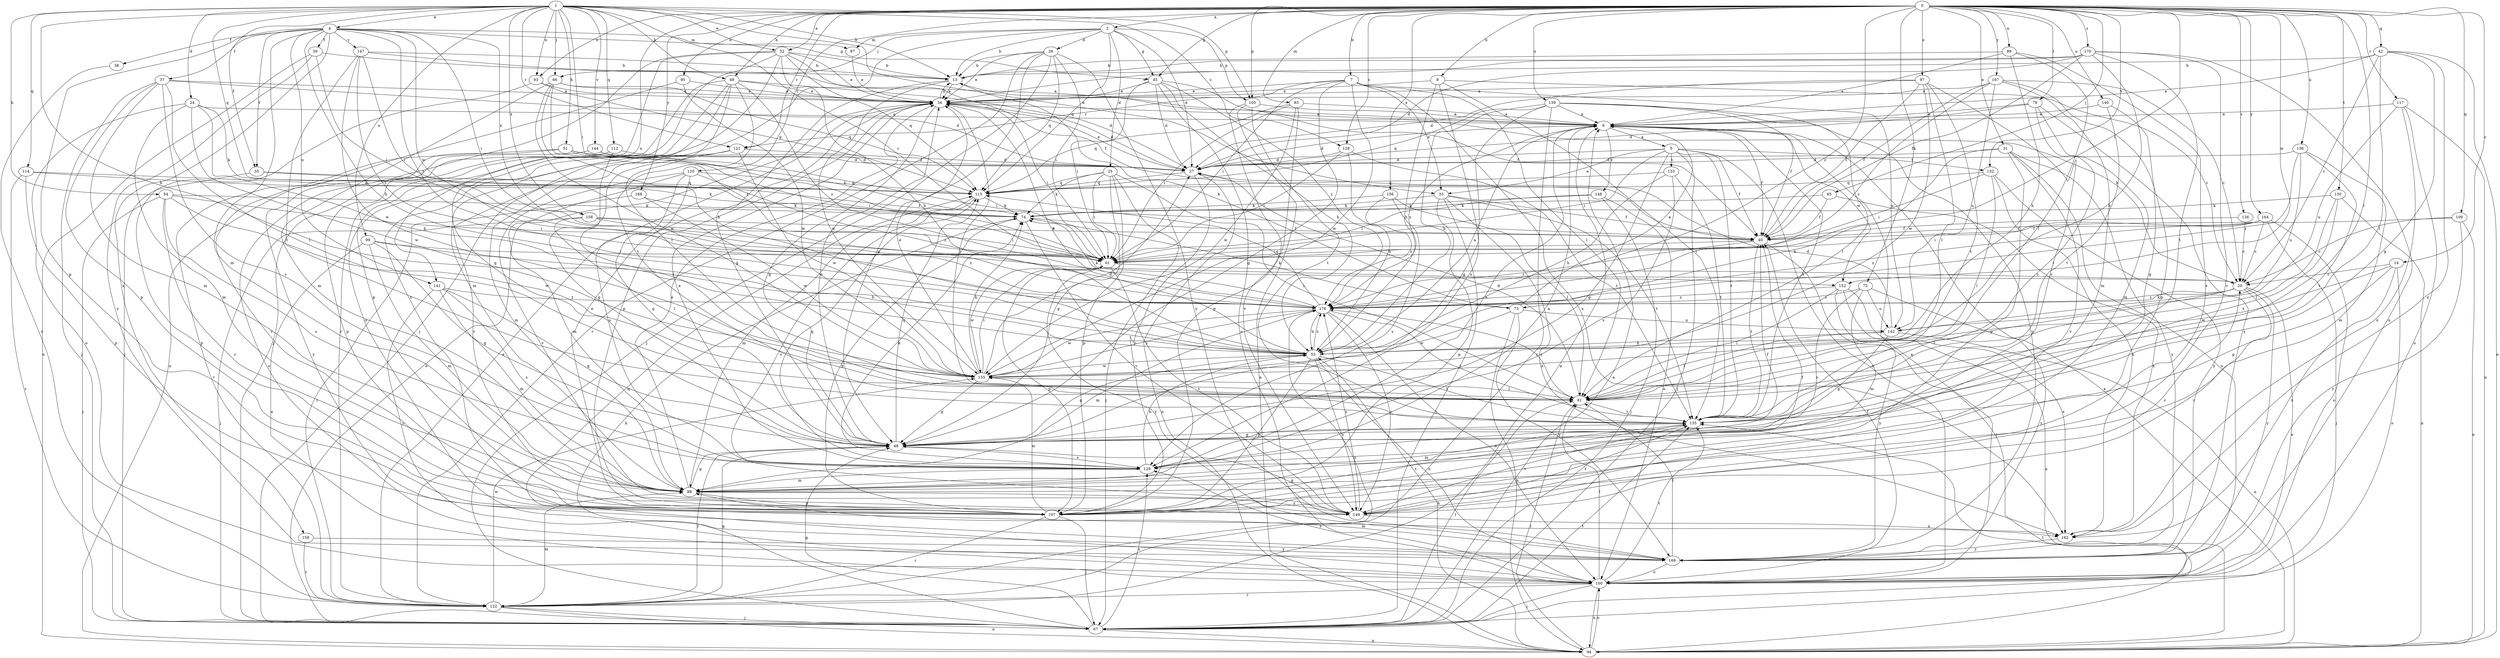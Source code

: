 strict digraph  {
0;
1;
2;
4;
5;
6;
7;
8;
13;
14;
20;
24;
25;
26;
27;
31;
32;
33;
34;
35;
37;
38;
39;
40;
42;
45;
48;
49;
51;
54;
55;
61;
65;
66;
67;
72;
73;
74;
79;
81;
83;
87;
88;
89;
93;
94;
95;
97;
99;
100;
105;
107;
109;
112;
114;
115;
117;
120;
121;
122;
126;
128;
129;
130;
132;
133;
135;
136;
139;
140;
141;
142;
144;
147;
148;
149;
152;
155;
156;
158;
159;
162;
164;
167;
168;
169;
170;
176;
0 -> 2  [label=a];
0 -> 7  [label=b];
0 -> 8  [label=b];
0 -> 14  [label=c];
0 -> 31  [label=e];
0 -> 32  [label=e];
0 -> 42  [label=g];
0 -> 45  [label=g];
0 -> 49  [label=h];
0 -> 61  [label=i];
0 -> 65  [label=j];
0 -> 72  [label=k];
0 -> 79  [label=l];
0 -> 81  [label=l];
0 -> 83  [label=m];
0 -> 89  [label=n];
0 -> 93  [label=n];
0 -> 95  [label=o];
0 -> 97  [label=o];
0 -> 105  [label=p];
0 -> 109  [label=q];
0 -> 117  [label=r];
0 -> 120  [label=r];
0 -> 121  [label=r];
0 -> 126  [label=s];
0 -> 128  [label=s];
0 -> 130  [label=t];
0 -> 132  [label=t];
0 -> 136  [label=u];
0 -> 139  [label=u];
0 -> 140  [label=u];
0 -> 141  [label=u];
0 -> 152  [label=w];
0 -> 156  [label=x];
0 -> 164  [label=y];
0 -> 167  [label=y];
0 -> 168  [label=y];
0 -> 170  [label=z];
0 -> 176  [label=z];
1 -> 4  [label=a];
1 -> 13  [label=b];
1 -> 20  [label=c];
1 -> 24  [label=d];
1 -> 32  [label=e];
1 -> 33  [label=e];
1 -> 35  [label=f];
1 -> 49  [label=h];
1 -> 51  [label=h];
1 -> 54  [label=h];
1 -> 55  [label=h];
1 -> 61  [label=i];
1 -> 66  [label=j];
1 -> 93  [label=n];
1 -> 99  [label=o];
1 -> 105  [label=p];
1 -> 112  [label=q];
1 -> 114  [label=q];
1 -> 115  [label=q];
1 -> 121  [label=r];
1 -> 128  [label=s];
1 -> 144  [label=v];
1 -> 158  [label=x];
2 -> 13  [label=b];
2 -> 25  [label=d];
2 -> 26  [label=d];
2 -> 27  [label=d];
2 -> 45  [label=g];
2 -> 66  [label=j];
2 -> 67  [label=j];
2 -> 87  [label=m];
2 -> 105  [label=p];
2 -> 115  [label=q];
4 -> 35  [label=f];
4 -> 37  [label=f];
4 -> 38  [label=f];
4 -> 39  [label=f];
4 -> 45  [label=g];
4 -> 55  [label=h];
4 -> 61  [label=i];
4 -> 87  [label=m];
4 -> 88  [label=m];
4 -> 107  [label=p];
4 -> 141  [label=u];
4 -> 147  [label=v];
4 -> 152  [label=w];
4 -> 158  [label=x];
4 -> 159  [label=x];
4 -> 176  [label=z];
5 -> 27  [label=d];
5 -> 33  [label=e];
5 -> 40  [label=f];
5 -> 48  [label=g];
5 -> 61  [label=i];
5 -> 67  [label=j];
5 -> 100  [label=o];
5 -> 132  [label=t];
5 -> 133  [label=t];
5 -> 135  [label=t];
6 -> 5  [label=a];
6 -> 27  [label=d];
6 -> 40  [label=f];
6 -> 135  [label=t];
6 -> 148  [label=v];
6 -> 152  [label=w];
6 -> 176  [label=z];
7 -> 33  [label=e];
7 -> 34  [label=e];
7 -> 48  [label=g];
7 -> 61  [label=i];
7 -> 81  [label=l];
7 -> 121  [label=r];
7 -> 142  [label=u];
7 -> 155  [label=w];
7 -> 162  [label=x];
8 -> 20  [label=c];
8 -> 34  [label=e];
8 -> 55  [label=h];
8 -> 129  [label=s];
8 -> 135  [label=t];
13 -> 34  [label=e];
13 -> 48  [label=g];
13 -> 73  [label=k];
13 -> 155  [label=w];
14 -> 20  [label=c];
14 -> 48  [label=g];
14 -> 100  [label=o];
14 -> 155  [label=w];
14 -> 162  [label=x];
20 -> 13  [label=b];
20 -> 73  [label=k];
20 -> 81  [label=l];
20 -> 100  [label=o];
20 -> 149  [label=v];
20 -> 169  [label=y];
20 -> 176  [label=z];
24 -> 6  [label=a];
24 -> 55  [label=h];
24 -> 74  [label=k];
24 -> 88  [label=m];
24 -> 100  [label=o];
24 -> 155  [label=w];
25 -> 48  [label=g];
25 -> 61  [label=i];
25 -> 67  [label=j];
25 -> 74  [label=k];
25 -> 81  [label=l];
25 -> 107  [label=p];
25 -> 115  [label=q];
26 -> 13  [label=b];
26 -> 34  [label=e];
26 -> 48  [label=g];
26 -> 61  [label=i];
26 -> 67  [label=j];
26 -> 115  [label=q];
26 -> 122  [label=r];
26 -> 169  [label=y];
27 -> 34  [label=e];
27 -> 94  [label=n];
27 -> 107  [label=p];
27 -> 115  [label=q];
31 -> 27  [label=d];
31 -> 55  [label=h];
31 -> 100  [label=o];
31 -> 107  [label=p];
31 -> 149  [label=v];
31 -> 169  [label=y];
32 -> 13  [label=b];
32 -> 34  [label=e];
32 -> 40  [label=f];
32 -> 55  [label=h];
32 -> 67  [label=j];
32 -> 100  [label=o];
32 -> 115  [label=q];
32 -> 122  [label=r];
32 -> 162  [label=x];
33 -> 40  [label=f];
33 -> 67  [label=j];
33 -> 74  [label=k];
33 -> 107  [label=p];
33 -> 135  [label=t];
33 -> 162  [label=x];
34 -> 6  [label=a];
34 -> 13  [label=b];
34 -> 27  [label=d];
34 -> 48  [label=g];
34 -> 61  [label=i];
34 -> 81  [label=l];
34 -> 107  [label=p];
35 -> 40  [label=f];
35 -> 107  [label=p];
35 -> 115  [label=q];
37 -> 27  [label=d];
37 -> 34  [label=e];
37 -> 67  [label=j];
37 -> 81  [label=l];
37 -> 88  [label=m];
37 -> 107  [label=p];
37 -> 129  [label=s];
38 -> 122  [label=r];
39 -> 13  [label=b];
39 -> 61  [label=i];
39 -> 94  [label=n];
39 -> 169  [label=y];
40 -> 61  [label=i];
40 -> 67  [label=j];
40 -> 135  [label=t];
40 -> 176  [label=z];
42 -> 6  [label=a];
42 -> 13  [label=b];
42 -> 20  [label=c];
42 -> 48  [label=g];
42 -> 81  [label=l];
42 -> 94  [label=n];
42 -> 162  [label=x];
45 -> 27  [label=d];
45 -> 34  [label=e];
45 -> 40  [label=f];
45 -> 55  [label=h];
45 -> 61  [label=i];
45 -> 100  [label=o];
45 -> 176  [label=z];
48 -> 34  [label=e];
48 -> 115  [label=q];
48 -> 122  [label=r];
48 -> 129  [label=s];
49 -> 27  [label=d];
49 -> 34  [label=e];
49 -> 48  [label=g];
49 -> 81  [label=l];
49 -> 88  [label=m];
49 -> 107  [label=p];
49 -> 135  [label=t];
49 -> 176  [label=z];
51 -> 27  [label=d];
51 -> 61  [label=i];
51 -> 74  [label=k];
51 -> 122  [label=r];
51 -> 149  [label=v];
54 -> 61  [label=i];
54 -> 67  [label=j];
54 -> 74  [label=k];
54 -> 129  [label=s];
54 -> 149  [label=v];
54 -> 155  [label=w];
55 -> 6  [label=a];
55 -> 34  [label=e];
55 -> 48  [label=g];
55 -> 100  [label=o];
55 -> 107  [label=p];
55 -> 135  [label=t];
55 -> 149  [label=v];
55 -> 155  [label=w];
55 -> 176  [label=z];
61 -> 20  [label=c];
61 -> 107  [label=p];
61 -> 149  [label=v];
61 -> 155  [label=w];
61 -> 169  [label=y];
65 -> 40  [label=f];
65 -> 74  [label=k];
65 -> 162  [label=x];
66 -> 34  [label=e];
66 -> 55  [label=h];
66 -> 88  [label=m];
66 -> 115  [label=q];
66 -> 155  [label=w];
66 -> 176  [label=z];
67 -> 6  [label=a];
67 -> 34  [label=e];
67 -> 48  [label=g];
67 -> 74  [label=k];
67 -> 81  [label=l];
67 -> 94  [label=n];
67 -> 129  [label=s];
67 -> 135  [label=t];
72 -> 88  [label=m];
72 -> 129  [label=s];
72 -> 142  [label=u];
72 -> 169  [label=y];
72 -> 176  [label=z];
73 -> 6  [label=a];
73 -> 74  [label=k];
73 -> 94  [label=n];
73 -> 142  [label=u];
73 -> 155  [label=w];
73 -> 169  [label=y];
74 -> 40  [label=f];
74 -> 107  [label=p];
74 -> 149  [label=v];
79 -> 6  [label=a];
79 -> 27  [label=d];
79 -> 88  [label=m];
79 -> 135  [label=t];
79 -> 169  [label=y];
81 -> 27  [label=d];
81 -> 135  [label=t];
81 -> 176  [label=z];
83 -> 6  [label=a];
83 -> 61  [label=i];
83 -> 107  [label=p];
83 -> 115  [label=q];
83 -> 155  [label=w];
87 -> 34  [label=e];
88 -> 6  [label=a];
88 -> 34  [label=e];
88 -> 48  [label=g];
88 -> 107  [label=p];
88 -> 149  [label=v];
89 -> 6  [label=a];
89 -> 13  [label=b];
89 -> 55  [label=h];
89 -> 81  [label=l];
89 -> 149  [label=v];
93 -> 34  [label=e];
93 -> 67  [label=j];
93 -> 115  [label=q];
94 -> 6  [label=a];
94 -> 55  [label=h];
94 -> 81  [label=l];
94 -> 100  [label=o];
94 -> 135  [label=t];
95 -> 34  [label=e];
95 -> 94  [label=n];
95 -> 155  [label=w];
97 -> 27  [label=d];
97 -> 34  [label=e];
97 -> 40  [label=f];
97 -> 81  [label=l];
97 -> 129  [label=s];
97 -> 135  [label=t];
97 -> 155  [label=w];
99 -> 48  [label=g];
99 -> 55  [label=h];
99 -> 61  [label=i];
99 -> 88  [label=m];
99 -> 100  [label=o];
100 -> 6  [label=a];
100 -> 40  [label=f];
100 -> 67  [label=j];
100 -> 81  [label=l];
100 -> 94  [label=n];
100 -> 115  [label=q];
100 -> 122  [label=r];
100 -> 129  [label=s];
100 -> 135  [label=t];
105 -> 6  [label=a];
105 -> 94  [label=n];
105 -> 135  [label=t];
105 -> 149  [label=v];
107 -> 20  [label=c];
107 -> 34  [label=e];
107 -> 40  [label=f];
107 -> 67  [label=j];
107 -> 122  [label=r];
107 -> 135  [label=t];
107 -> 155  [label=w];
109 -> 20  [label=c];
109 -> 40  [label=f];
109 -> 94  [label=n];
109 -> 169  [label=y];
112 -> 27  [label=d];
112 -> 81  [label=l];
112 -> 100  [label=o];
112 -> 107  [label=p];
114 -> 74  [label=k];
114 -> 107  [label=p];
114 -> 115  [label=q];
114 -> 122  [label=r];
115 -> 74  [label=k];
115 -> 88  [label=m];
115 -> 149  [label=v];
117 -> 6  [label=a];
117 -> 94  [label=n];
117 -> 100  [label=o];
117 -> 142  [label=u];
117 -> 162  [label=x];
120 -> 48  [label=g];
120 -> 88  [label=m];
120 -> 115  [label=q];
120 -> 129  [label=s];
120 -> 149  [label=v];
120 -> 176  [label=z];
121 -> 27  [label=d];
121 -> 48  [label=g];
121 -> 88  [label=m];
121 -> 149  [label=v];
121 -> 155  [label=w];
122 -> 6  [label=a];
122 -> 34  [label=e];
122 -> 48  [label=g];
122 -> 67  [label=j];
122 -> 88  [label=m];
122 -> 94  [label=n];
122 -> 155  [label=w];
122 -> 176  [label=z];
126 -> 20  [label=c];
126 -> 40  [label=f];
128 -> 27  [label=d];
128 -> 55  [label=h];
128 -> 61  [label=i];
128 -> 135  [label=t];
129 -> 6  [label=a];
129 -> 34  [label=e];
129 -> 40  [label=f];
129 -> 55  [label=h];
129 -> 74  [label=k];
129 -> 88  [label=m];
129 -> 115  [label=q];
130 -> 74  [label=k];
130 -> 81  [label=l];
130 -> 94  [label=n];
130 -> 135  [label=t];
132 -> 61  [label=i];
132 -> 81  [label=l];
132 -> 115  [label=q];
132 -> 162  [label=x];
132 -> 169  [label=y];
133 -> 55  [label=h];
133 -> 115  [label=q];
133 -> 129  [label=s];
133 -> 135  [label=t];
135 -> 48  [label=g];
135 -> 88  [label=m];
135 -> 149  [label=v];
136 -> 27  [label=d];
136 -> 88  [label=m];
136 -> 135  [label=t];
136 -> 142  [label=u];
136 -> 176  [label=z];
139 -> 6  [label=a];
139 -> 40  [label=f];
139 -> 48  [label=g];
139 -> 55  [label=h];
139 -> 81  [label=l];
139 -> 115  [label=q];
139 -> 122  [label=r];
139 -> 169  [label=y];
140 -> 6  [label=a];
140 -> 48  [label=g];
140 -> 135  [label=t];
141 -> 48  [label=g];
141 -> 88  [label=m];
141 -> 129  [label=s];
141 -> 169  [label=y];
141 -> 176  [label=z];
142 -> 27  [label=d];
142 -> 48  [label=g];
142 -> 55  [label=h];
142 -> 81  [label=l];
142 -> 94  [label=n];
144 -> 27  [label=d];
144 -> 61  [label=i];
144 -> 169  [label=y];
147 -> 6  [label=a];
147 -> 13  [label=b];
147 -> 61  [label=i];
147 -> 135  [label=t];
147 -> 155  [label=w];
147 -> 176  [label=z];
148 -> 61  [label=i];
148 -> 67  [label=j];
148 -> 74  [label=k];
148 -> 100  [label=o];
149 -> 48  [label=g];
149 -> 135  [label=t];
149 -> 162  [label=x];
149 -> 176  [label=z];
152 -> 81  [label=l];
152 -> 94  [label=n];
152 -> 162  [label=x];
152 -> 169  [label=y];
152 -> 176  [label=z];
155 -> 27  [label=d];
155 -> 34  [label=e];
155 -> 48  [label=g];
155 -> 61  [label=i];
155 -> 74  [label=k];
155 -> 81  [label=l];
155 -> 176  [label=z];
156 -> 74  [label=k];
156 -> 81  [label=l];
156 -> 129  [label=s];
156 -> 176  [label=z];
158 -> 40  [label=f];
158 -> 61  [label=i];
158 -> 67  [label=j];
158 -> 81  [label=l];
158 -> 176  [label=z];
159 -> 122  [label=r];
159 -> 169  [label=y];
162 -> 169  [label=y];
164 -> 20  [label=c];
164 -> 40  [label=f];
164 -> 61  [label=i];
164 -> 67  [label=j];
164 -> 100  [label=o];
164 -> 176  [label=z];
167 -> 20  [label=c];
167 -> 34  [label=e];
167 -> 40  [label=f];
167 -> 88  [label=m];
167 -> 107  [label=p];
167 -> 142  [label=u];
167 -> 176  [label=z];
168 -> 74  [label=k];
168 -> 122  [label=r];
168 -> 155  [label=w];
169 -> 81  [label=l];
169 -> 88  [label=m];
169 -> 100  [label=o];
170 -> 13  [label=b];
170 -> 27  [label=d];
170 -> 34  [label=e];
170 -> 40  [label=f];
170 -> 55  [label=h];
170 -> 100  [label=o];
170 -> 135  [label=t];
170 -> 149  [label=v];
176 -> 55  [label=h];
176 -> 74  [label=k];
176 -> 88  [label=m];
176 -> 100  [label=o];
176 -> 115  [label=q];
176 -> 135  [label=t];
176 -> 149  [label=v];
176 -> 155  [label=w];
}
